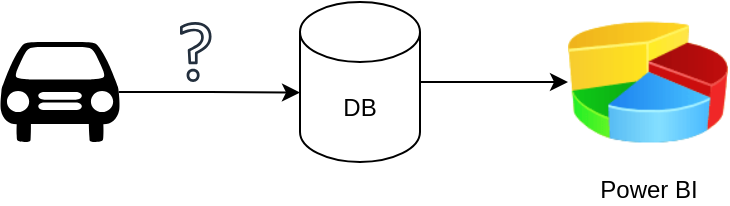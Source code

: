 <mxfile version="23.1.1" type="github">
  <diagram name="Page-1" id="2Py4Yaq1QEIdNbFr6_cN">
    <mxGraphModel dx="565" dy="381" grid="1" gridSize="10" guides="1" tooltips="1" connect="1" arrows="1" fold="1" page="1" pageScale="1" pageWidth="827" pageHeight="1169" math="0" shadow="0">
      <root>
        <mxCell id="0" />
        <mxCell id="1" parent="0" />
        <mxCell id="VhLDoZDz8Udi8khQeBkW-1" value="" style="shape=mxgraph.signs.transportation.car_1;html=1;pointerEvents=1;fillColor=#000000;strokeColor=none;verticalLabelPosition=bottom;verticalAlign=top;align=center;" vertex="1" parent="1">
          <mxGeometry x="90" y="140" width="60" height="50" as="geometry" />
        </mxCell>
        <mxCell id="VhLDoZDz8Udi8khQeBkW-2" value="DB" style="shape=cylinder3;whiteSpace=wrap;html=1;boundedLbl=1;backgroundOutline=1;size=15;" vertex="1" parent="1">
          <mxGeometry x="240" y="120" width="60" height="80" as="geometry" />
        </mxCell>
        <mxCell id="VhLDoZDz8Udi8khQeBkW-3" value="Power BI" style="image;html=1;image=img/lib/clip_art/finance/Pie_Chart_128x128.png" vertex="1" parent="1">
          <mxGeometry x="374" y="120" width="80" height="80" as="geometry" />
        </mxCell>
        <mxCell id="VhLDoZDz8Udi8khQeBkW-4" value="" style="endArrow=classic;html=1;rounded=0;exitX=1;exitY=0.5;exitDx=0;exitDy=0;exitPerimeter=0;entryX=0;entryY=0.5;entryDx=0;entryDy=0;" edge="1" parent="1" source="VhLDoZDz8Udi8khQeBkW-2" target="VhLDoZDz8Udi8khQeBkW-3">
          <mxGeometry width="50" height="50" relative="1" as="geometry">
            <mxPoint x="290" y="290" as="sourcePoint" />
            <mxPoint x="340" y="240" as="targetPoint" />
          </mxGeometry>
        </mxCell>
        <mxCell id="VhLDoZDz8Udi8khQeBkW-5" style="edgeStyle=orthogonalEdgeStyle;rounded=0;orthogonalLoop=1;jettySize=auto;html=1;exitX=0.99;exitY=0.5;exitDx=0;exitDy=0;exitPerimeter=0;entryX=0;entryY=0.566;entryDx=0;entryDy=0;entryPerimeter=0;" edge="1" parent="1" source="VhLDoZDz8Udi8khQeBkW-1" target="VhLDoZDz8Udi8khQeBkW-2">
          <mxGeometry relative="1" as="geometry" />
        </mxCell>
        <mxCell id="VhLDoZDz8Udi8khQeBkW-6" value="" style="sketch=0;outlineConnect=0;fontColor=#232F3E;gradientColor=none;fillColor=#232F3D;strokeColor=none;dashed=0;verticalLabelPosition=bottom;verticalAlign=top;align=center;html=1;fontSize=12;fontStyle=0;aspect=fixed;pointerEvents=1;shape=mxgraph.aws4.question;" vertex="1" parent="1">
          <mxGeometry x="180" y="130" width="15.77" height="30" as="geometry" />
        </mxCell>
      </root>
    </mxGraphModel>
  </diagram>
</mxfile>
